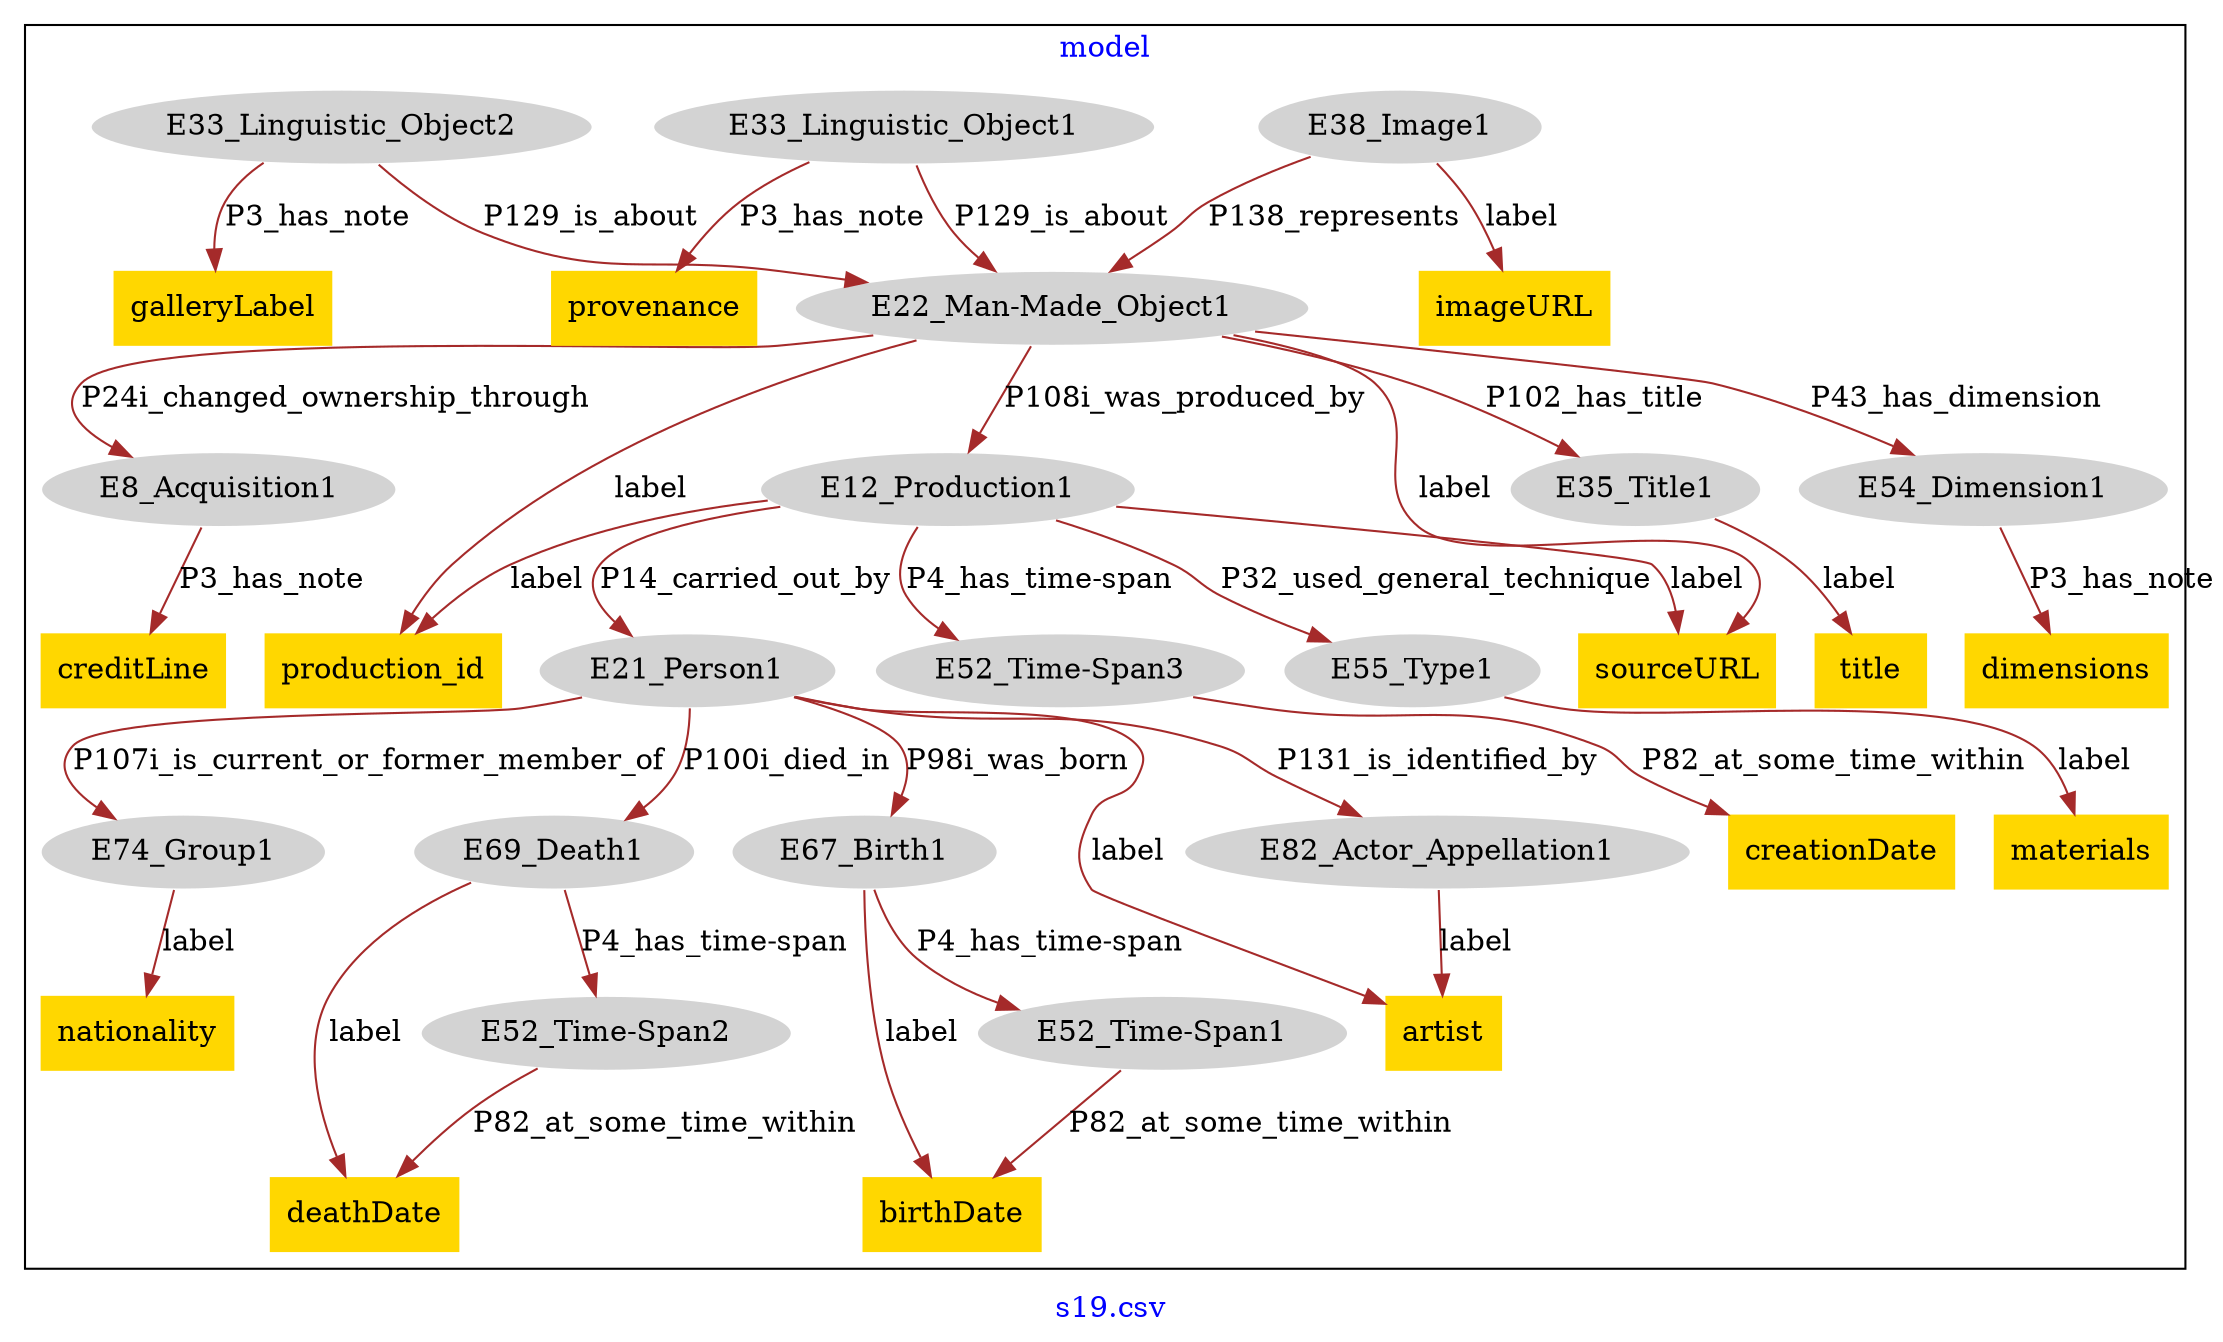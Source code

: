 digraph n0 {
fontcolor="blue"
remincross="true"
label="s19.csv"
subgraph cluster {
label="model"
n2[style="filled",color="white",fillcolor="lightgray",label="E8_Acquisition1"];
n3[shape="plaintext",style="filled",fillcolor="gold",label="creditLine"];
n4[style="filled",color="white",fillcolor="lightgray",label="E22_Man-Made_Object1"];
n5[shape="plaintext",style="filled",fillcolor="gold",label="production_id"];
n6[style="filled",color="white",fillcolor="lightgray",label="E21_Person1"];
n7[style="filled",color="white",fillcolor="lightgray",label="E82_Actor_Appellation1"];
n8[style="filled",color="white",fillcolor="lightgray",label="E74_Group1"];
n9[shape="plaintext",style="filled",fillcolor="gold",label="artist"];
n10[style="filled",color="white",fillcolor="lightgray",label="E38_Image1"];
n11[shape="plaintext",style="filled",fillcolor="gold",label="imageURL"];
n12[style="filled",color="white",fillcolor="lightgray",label="E52_Time-Span3"];
n13[shape="plaintext",style="filled",fillcolor="gold",label="creationDate"];
n14[style="filled",color="white",fillcolor="lightgray",label="E33_Linguistic_Object1"];
n15[shape="plaintext",style="filled",fillcolor="gold",label="nationality"];
n16[style="filled",color="white",fillcolor="lightgray",label="E12_Production1"];
n17[style="filled",color="white",fillcolor="lightgray",label="E69_Death1"];
n18[style="filled",color="white",fillcolor="lightgray",label="E52_Time-Span2"];
n19[style="filled",color="white",fillcolor="lightgray",label="E35_Title1"];
n20[shape="plaintext",style="filled",fillcolor="gold",label="provenance"];
n21[shape="plaintext",style="filled",fillcolor="gold",label="deathDate"];
n22[style="filled",color="white",fillcolor="lightgray",label="E55_Type1"];
n23[style="filled",color="white",fillcolor="lightgray",label="E54_Dimension1"];
n24[shape="plaintext",style="filled",fillcolor="gold",label="dimensions"];
n25[shape="plaintext",style="filled",fillcolor="gold",label="title"];
n26[style="filled",color="white",fillcolor="lightgray",label="E67_Birth1"];
n27[shape="plaintext",style="filled",fillcolor="gold",label="sourceURL"];
n28[style="filled",color="white",fillcolor="lightgray",label="E52_Time-Span1"];
n29[shape="plaintext",style="filled",fillcolor="gold",label="birthDate"];
n30[style="filled",color="white",fillcolor="lightgray",label="E33_Linguistic_Object2"];
n31[shape="plaintext",style="filled",fillcolor="gold",label="materials"];
n32[shape="plaintext",style="filled",fillcolor="gold",label="galleryLabel"];
}
n2 -> n3[color="brown",fontcolor="black",label="P3_has_note"]
n4 -> n5[color="brown",fontcolor="black",label="label"]
n6 -> n7[color="brown",fontcolor="black",label="P131_is_identified_by"]
n6 -> n8[color="brown",fontcolor="black",label="P107i_is_current_or_former_member_of"]
n6 -> n9[color="brown",fontcolor="black",label="label"]
n10 -> n11[color="brown",fontcolor="black",label="label"]
n12 -> n13[color="brown",fontcolor="black",label="P82_at_some_time_within"]
n7 -> n9[color="brown",fontcolor="black",label="label"]
n14 -> n4[color="brown",fontcolor="black",label="P129_is_about"]
n8 -> n15[color="brown",fontcolor="black",label="label"]
n16 -> n5[color="brown",fontcolor="black",label="label"]
n17 -> n18[color="brown",fontcolor="black",label="P4_has_time-span"]
n4 -> n19[color="brown",fontcolor="black",label="P102_has_title"]
n14 -> n20[color="brown",fontcolor="black",label="P3_has_note"]
n4 -> n2[color="brown",fontcolor="black",label="P24i_changed_ownership_through"]
n18 -> n21[color="brown",fontcolor="black",label="P82_at_some_time_within"]
n16 -> n22[color="brown",fontcolor="black",label="P32_used_general_technique"]
n4 -> n16[color="brown",fontcolor="black",label="P108i_was_produced_by"]
n23 -> n24[color="brown",fontcolor="black",label="P3_has_note"]
n19 -> n25[color="brown",fontcolor="black",label="label"]
n17 -> n21[color="brown",fontcolor="black",label="label"]
n16 -> n12[color="brown",fontcolor="black",label="P4_has_time-span"]
n6 -> n26[color="brown",fontcolor="black",label="P98i_was_born"]
n4 -> n27[color="brown",fontcolor="black",label="label"]
n28 -> n29[color="brown",fontcolor="black",label="P82_at_some_time_within"]
n16 -> n27[color="brown",fontcolor="black",label="label"]
n16 -> n6[color="brown",fontcolor="black",label="P14_carried_out_by"]
n6 -> n17[color="brown",fontcolor="black",label="P100i_died_in"]
n26 -> n29[color="brown",fontcolor="black",label="label"]
n26 -> n28[color="brown",fontcolor="black",label="P4_has_time-span"]
n30 -> n4[color="brown",fontcolor="black",label="P129_is_about"]
n4 -> n23[color="brown",fontcolor="black",label="P43_has_dimension"]
n10 -> n4[color="brown",fontcolor="black",label="P138_represents"]
n22 -> n31[color="brown",fontcolor="black",label="label"]
n30 -> n32[color="brown",fontcolor="black",label="P3_has_note"]
}
